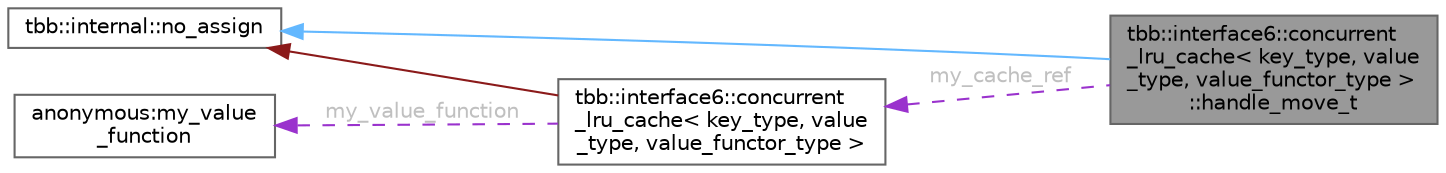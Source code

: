 digraph "tbb::interface6::concurrent_lru_cache&lt; key_type, value_type, value_functor_type &gt;::handle_move_t"
{
 // LATEX_PDF_SIZE
  bgcolor="transparent";
  edge [fontname=Helvetica,fontsize=10,labelfontname=Helvetica,labelfontsize=10];
  node [fontname=Helvetica,fontsize=10,shape=box,height=0.2,width=0.4];
  rankdir="LR";
  Node1 [id="Node000001",label="tbb::interface6::concurrent\l_lru_cache\< key_type, value\l_type, value_functor_type \>\l::handle_move_t",height=0.2,width=0.4,color="gray40", fillcolor="grey60", style="filled", fontcolor="black",tooltip=" "];
  Node2 -> Node1 [id="edge1_Node000001_Node000002",dir="back",color="steelblue1",style="solid",tooltip=" "];
  Node2 [id="Node000002",label="tbb::internal::no_assign",height=0.2,width=0.4,color="gray40", fillcolor="white", style="filled",tooltip=" "];
  Node3 -> Node1 [id="edge2_Node000001_Node000003",dir="back",color="darkorchid3",style="dashed",tooltip=" ",label=" my_cache_ref",fontcolor="grey" ];
  Node3 [id="Node000003",label="tbb::interface6::concurrent\l_lru_cache\< key_type, value\l_type, value_functor_type \>",height=0.2,width=0.4,color="gray40", fillcolor="white", style="filled",URL="$classtbb_1_1interface6_1_1concurrent__lru__cache.html",tooltip=" "];
  Node2 -> Node3 [id="edge3_Node000003_Node000002",dir="back",color="firebrick4",style="solid",tooltip=" "];
  Node4 -> Node3 [id="edge4_Node000003_Node000004",dir="back",color="darkorchid3",style="dashed",tooltip=" ",label=" my_value_function",fontcolor="grey" ];
  Node4 [id="Node000004",label="anonymous:my_value\l_function",height=0.2,width=0.4,color="gray40", fillcolor="white", style="filled",tooltip=" "];
}

